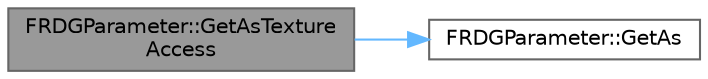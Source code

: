 digraph "FRDGParameter::GetAsTextureAccess"
{
 // INTERACTIVE_SVG=YES
 // LATEX_PDF_SIZE
  bgcolor="transparent";
  edge [fontname=Helvetica,fontsize=10,labelfontname=Helvetica,labelfontsize=10];
  node [fontname=Helvetica,fontsize=10,shape=box,height=0.2,width=0.4];
  rankdir="LR";
  Node1 [id="Node000001",label="FRDGParameter::GetAsTexture\lAccess",height=0.2,width=0.4,color="gray40", fillcolor="grey60", style="filled", fontcolor="black",tooltip=" "];
  Node1 -> Node2 [id="edge1_Node000001_Node000002",color="steelblue1",style="solid",tooltip=" "];
  Node2 [id="Node000002",label="FRDGParameter::GetAs",height=0.2,width=0.4,color="grey40", fillcolor="white", style="filled",URL="$d1/d4b/classFRDGParameter.html#ab35ac0477bc7b5f57ff557abf3434349",tooltip=" "];
}
